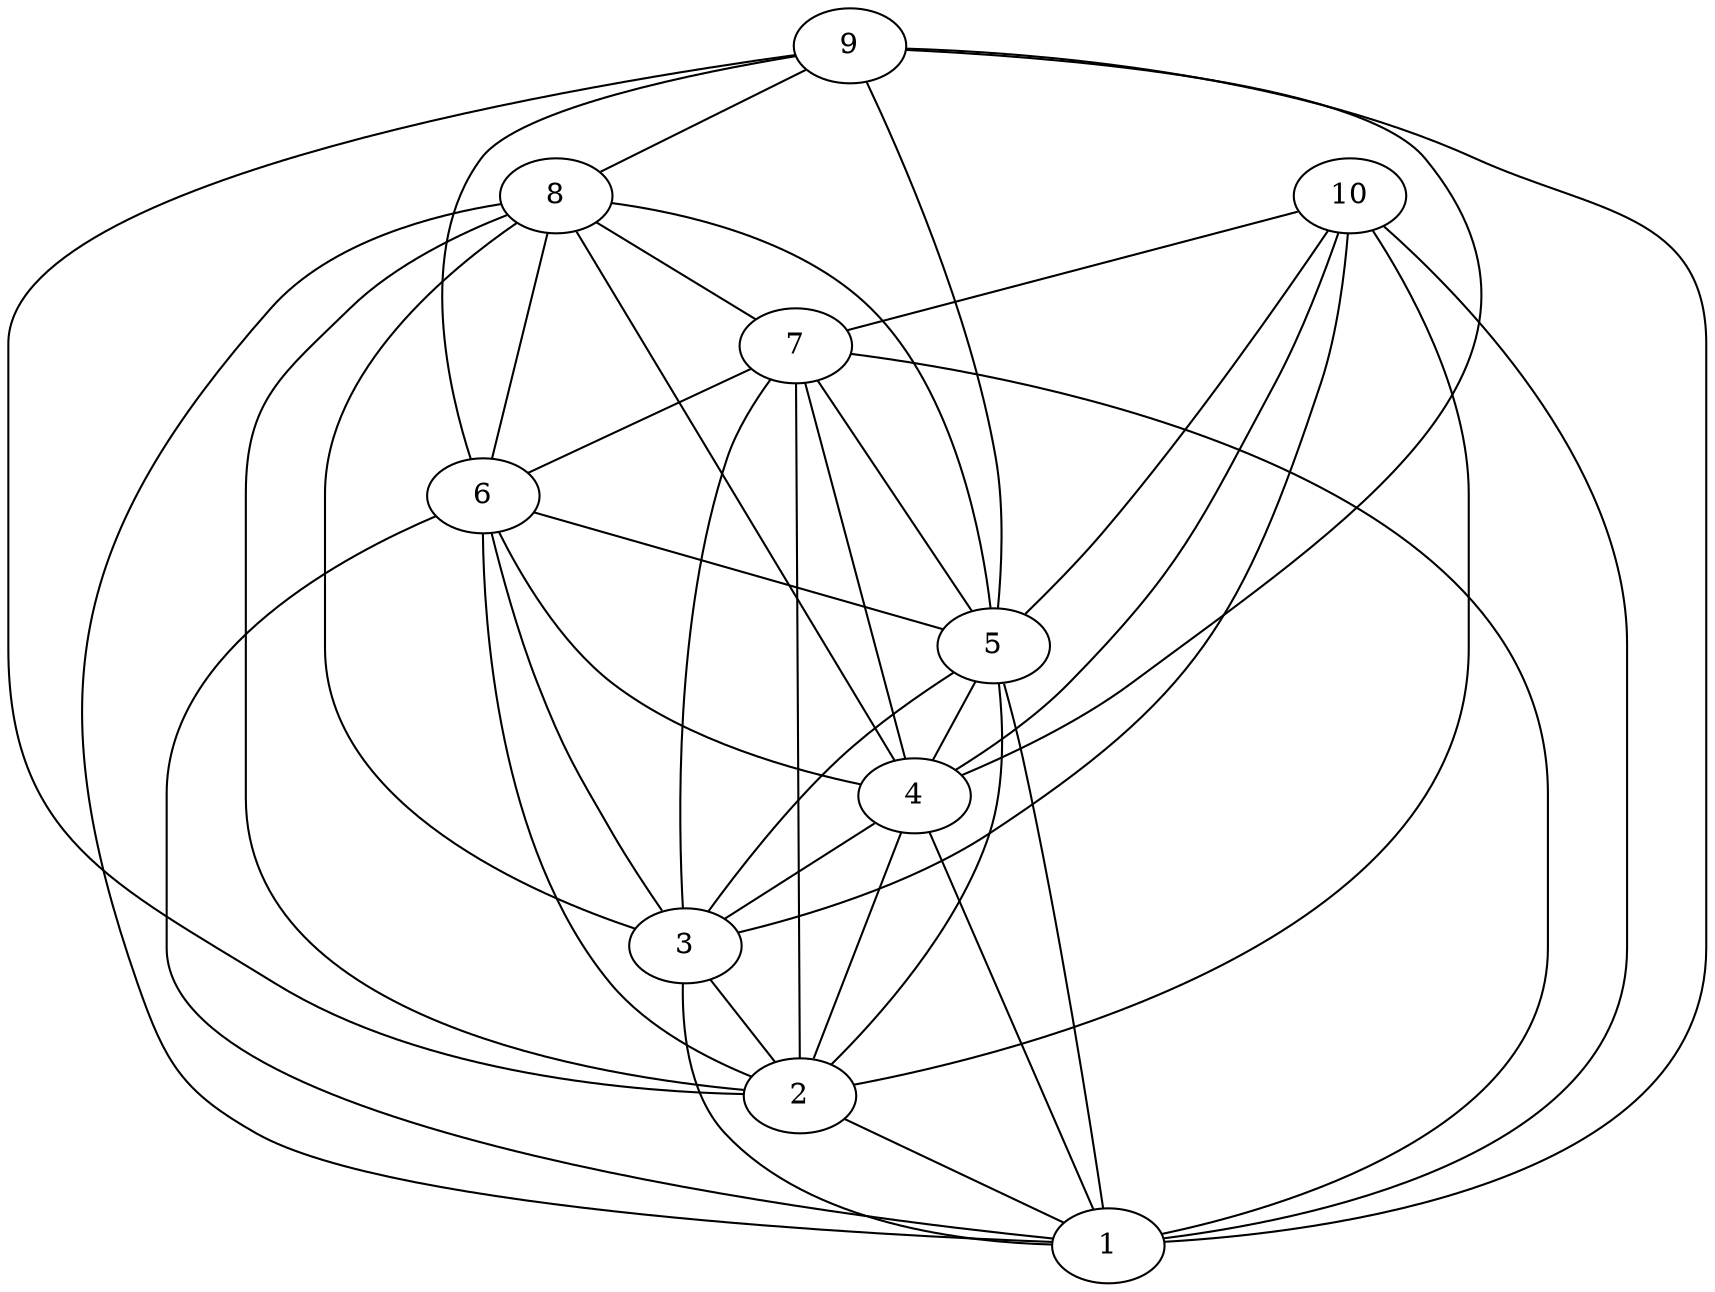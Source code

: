 graph G {
2 -- 1;
3 -- 2;
4 -- 2;
5 -- 4;
6 -- 5;
7 -- 6;
8 -- 1;
9 -- 5;
10 -- 1;
3 -- 1;
4 -- 3;
5 -- 3;
6 -- 2;
7 -- 1;
8 -- 5;
9 -- 8;
10 -- 5;
4 -- 1;
5 -- 1;
6 -- 3;
7 -- 2;
8 -- 2;
9 -- 1;
10 -- 7;
5 -- 2;
6 -- 1;
7 -- 4;
8 -- 3;
9 -- 6;
10 -- 4;
6 -- 4;
7 -- 3;
8 -- 6;
9 -- 2;
10 -- 2;
7 -- 5;
8 -- 4;
9 -- 4;
10 -- 3;
8 -- 7;
}
